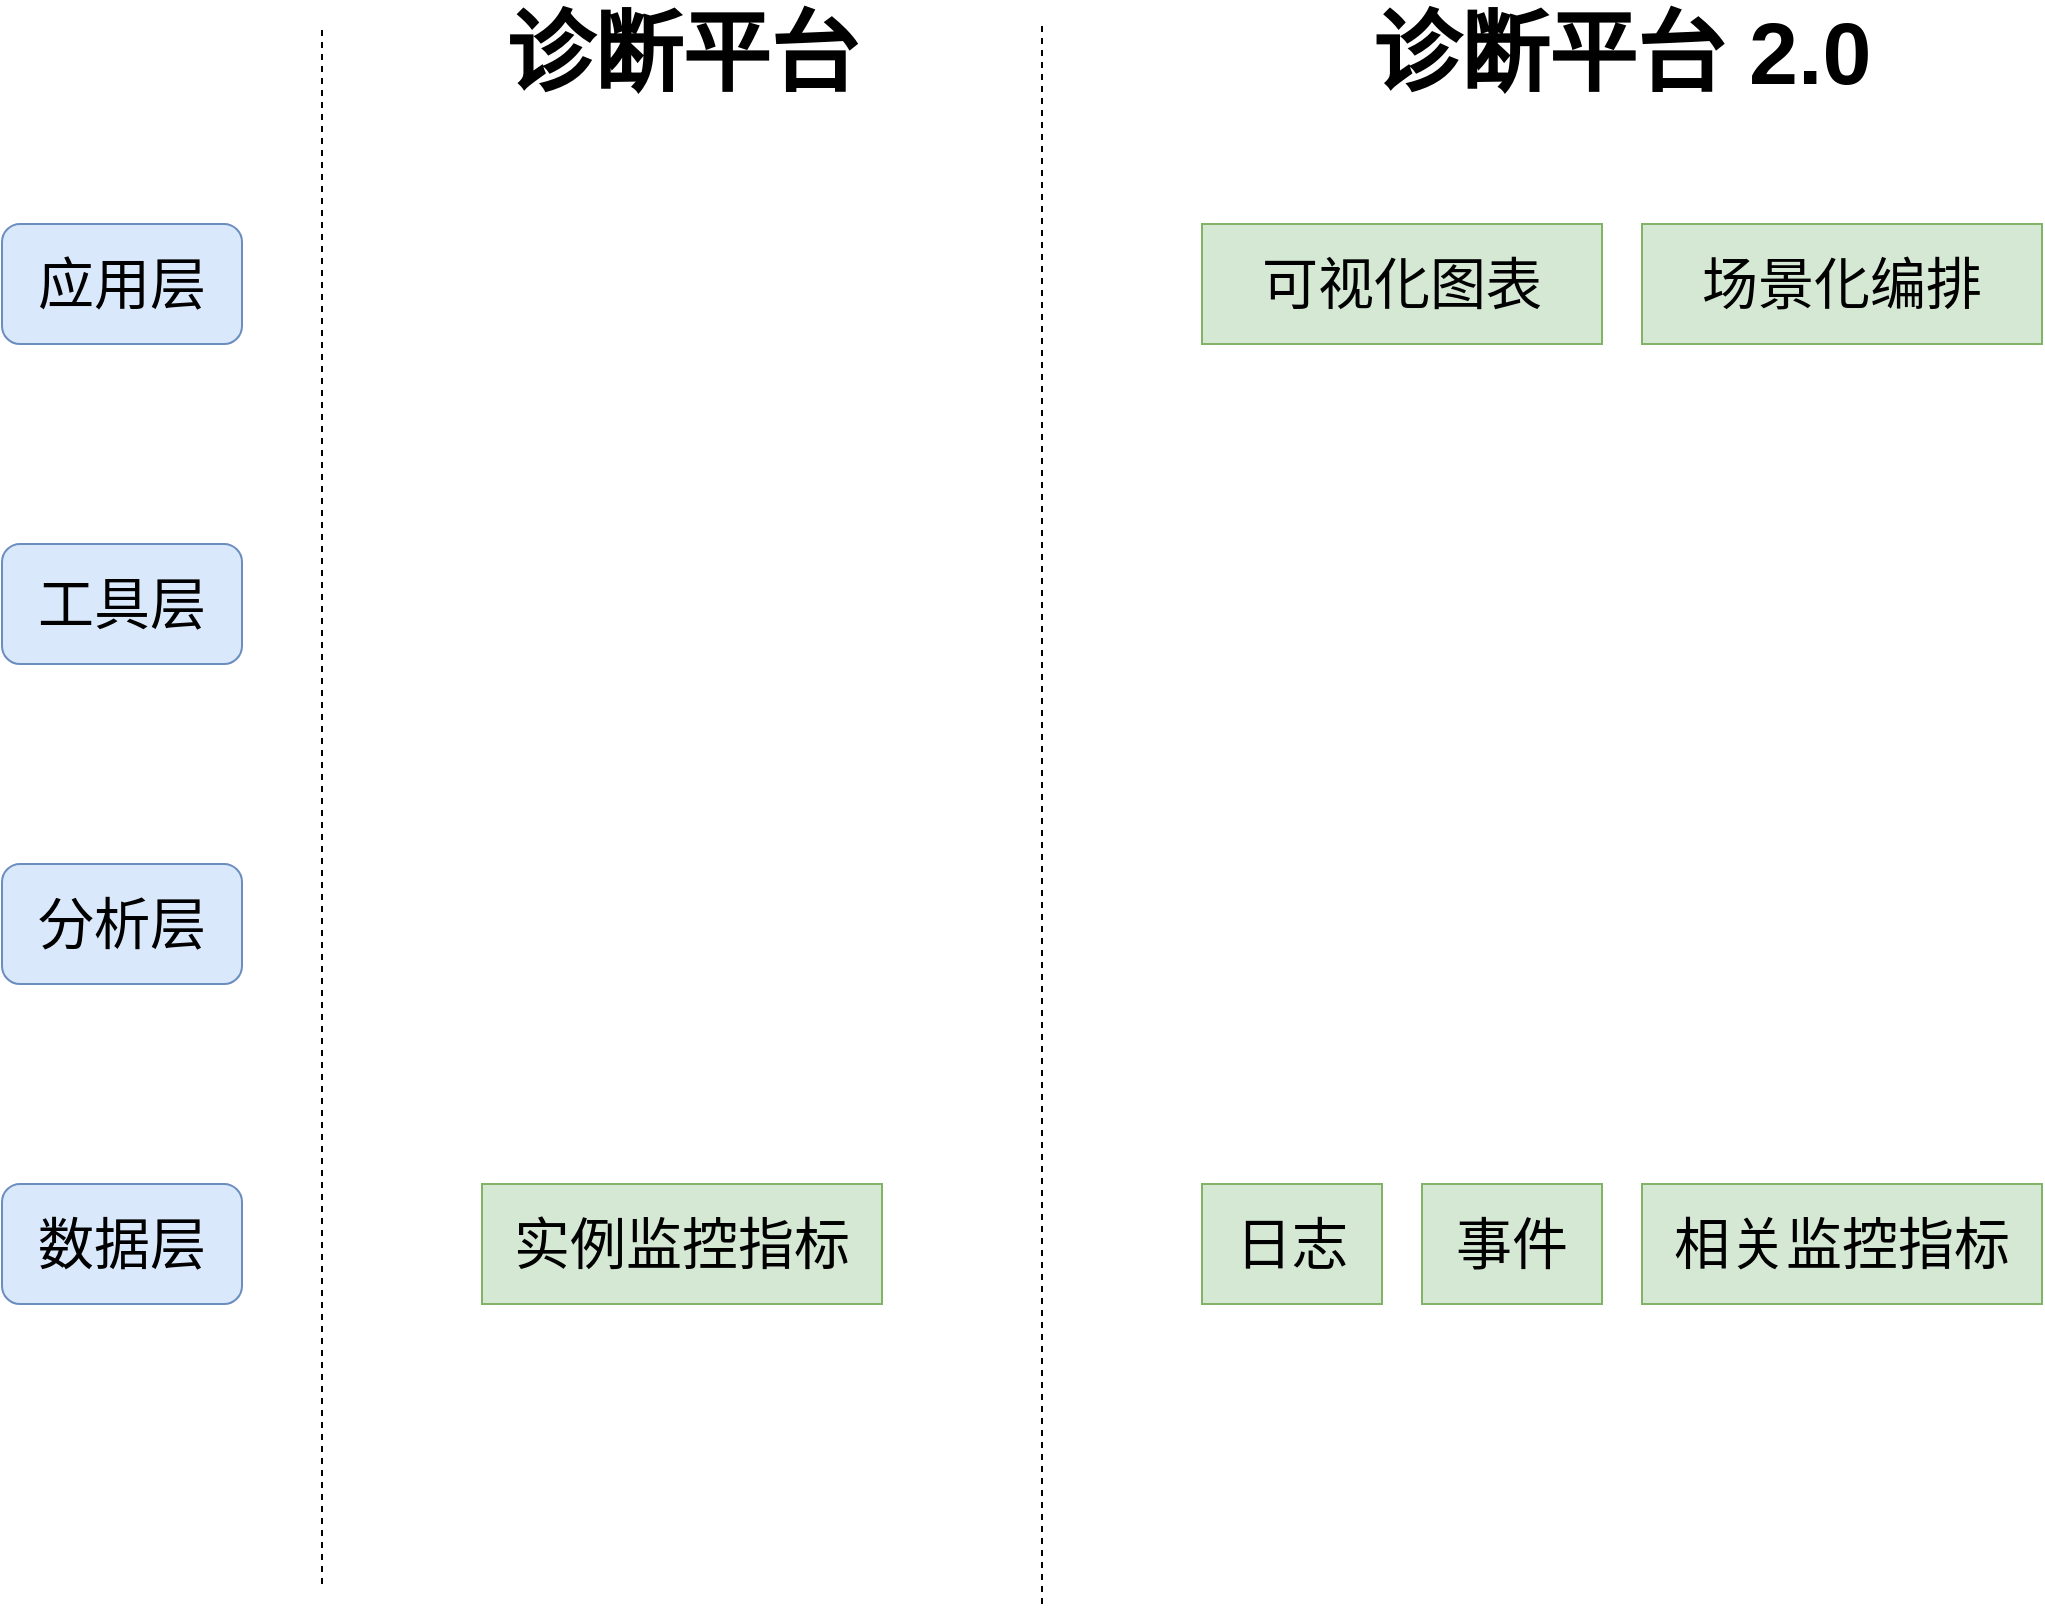 <mxfile version="21.1.0" type="github">
  <diagram name="第 1 页" id="D7cHuHpqmKT0e729MPXu">
    <mxGraphModel dx="1306" dy="842" grid="1" gridSize="10" guides="1" tooltips="1" connect="1" arrows="1" fold="1" page="1" pageScale="1" pageWidth="1169" pageHeight="827" math="0" shadow="0">
      <root>
        <mxCell id="0" />
        <mxCell id="1" parent="0" />
        <mxCell id="6B-Ez8rcvdGtk-LPzqOY-6" value="&lt;font style=&quot;font-size: 28px;&quot;&gt;应用层&lt;/font&gt;" style="rounded=1;whiteSpace=wrap;html=1;fillColor=#dae8fc;strokeColor=#6c8ebf;" vertex="1" parent="1">
          <mxGeometry y="140" width="120" height="60" as="geometry" />
        </mxCell>
        <mxCell id="6B-Ez8rcvdGtk-LPzqOY-7" value="&lt;font style=&quot;font-size: 28px;&quot;&gt;工具层&lt;/font&gt;" style="rounded=1;whiteSpace=wrap;html=1;fillColor=#dae8fc;strokeColor=#6c8ebf;" vertex="1" parent="1">
          <mxGeometry y="300" width="120" height="60" as="geometry" />
        </mxCell>
        <mxCell id="6B-Ez8rcvdGtk-LPzqOY-8" value="&lt;font style=&quot;font-size: 28px;&quot;&gt;分析层&lt;/font&gt;" style="rounded=1;whiteSpace=wrap;html=1;fillColor=#dae8fc;strokeColor=#6c8ebf;" vertex="1" parent="1">
          <mxGeometry y="460" width="120" height="60" as="geometry" />
        </mxCell>
        <mxCell id="6B-Ez8rcvdGtk-LPzqOY-9" value="&lt;font style=&quot;font-size: 28px;&quot;&gt;数据层&lt;/font&gt;" style="rounded=1;whiteSpace=wrap;html=1;fillColor=#dae8fc;strokeColor=#6c8ebf;" vertex="1" parent="1">
          <mxGeometry y="620" width="120" height="60" as="geometry" />
        </mxCell>
        <mxCell id="6B-Ez8rcvdGtk-LPzqOY-10" value="&lt;font style=&quot;font-size: 28px;&quot;&gt;可视化图表&lt;/font&gt;" style="rounded=0;whiteSpace=wrap;html=1;fillColor=#d5e8d4;strokeColor=#82b366;" vertex="1" parent="1">
          <mxGeometry x="600" y="140" width="200" height="60" as="geometry" />
        </mxCell>
        <mxCell id="6B-Ez8rcvdGtk-LPzqOY-11" value="&lt;font style=&quot;font-size: 28px;&quot;&gt;场景化编排&lt;/font&gt;" style="rounded=0;whiteSpace=wrap;html=1;fillColor=#d5e8d4;strokeColor=#82b366;" vertex="1" parent="1">
          <mxGeometry x="820" y="140" width="200" height="60" as="geometry" />
        </mxCell>
        <mxCell id="6B-Ez8rcvdGtk-LPzqOY-12" value="" style="endArrow=none;dashed=1;html=1;rounded=0;" edge="1" parent="1">
          <mxGeometry width="50" height="50" relative="1" as="geometry">
            <mxPoint x="160" y="820" as="sourcePoint" />
            <mxPoint x="160" y="40" as="targetPoint" />
          </mxGeometry>
        </mxCell>
        <mxCell id="6B-Ez8rcvdGtk-LPzqOY-13" value="" style="endArrow=none;dashed=1;html=1;rounded=0;" edge="1" parent="1">
          <mxGeometry width="50" height="50" relative="1" as="geometry">
            <mxPoint x="520" y="830" as="sourcePoint" />
            <mxPoint x="520" y="40" as="targetPoint" />
          </mxGeometry>
        </mxCell>
        <mxCell id="6B-Ez8rcvdGtk-LPzqOY-15" value="&lt;font style=&quot;font-size: 28px;&quot;&gt;实例监控指标&lt;/font&gt;" style="rounded=0;whiteSpace=wrap;html=1;fillColor=#d5e8d4;strokeColor=#82b366;" vertex="1" parent="1">
          <mxGeometry x="240" y="620" width="200" height="60" as="geometry" />
        </mxCell>
        <mxCell id="6B-Ez8rcvdGtk-LPzqOY-16" value="&lt;font style=&quot;font-size: 28px;&quot;&gt;日志&lt;/font&gt;" style="rounded=0;whiteSpace=wrap;html=1;fillColor=#d5e8d4;strokeColor=#82b366;" vertex="1" parent="1">
          <mxGeometry x="600" y="620" width="90" height="60" as="geometry" />
        </mxCell>
        <mxCell id="6B-Ez8rcvdGtk-LPzqOY-17" value="&lt;font style=&quot;font-size: 28px;&quot;&gt;事件&lt;/font&gt;" style="rounded=0;whiteSpace=wrap;html=1;fillColor=#d5e8d4;strokeColor=#82b366;" vertex="1" parent="1">
          <mxGeometry x="710" y="620" width="90" height="60" as="geometry" />
        </mxCell>
        <mxCell id="6B-Ez8rcvdGtk-LPzqOY-18" value="&lt;font style=&quot;font-size: 28px;&quot;&gt;相关监控指标&lt;/font&gt;" style="rounded=0;whiteSpace=wrap;html=1;fillColor=#d5e8d4;strokeColor=#82b366;" vertex="1" parent="1">
          <mxGeometry x="820" y="620" width="200" height="60" as="geometry" />
        </mxCell>
        <mxCell id="6B-Ez8rcvdGtk-LPzqOY-19" value="&lt;b&gt;&lt;font style=&quot;font-size: 44px;&quot;&gt;诊断平台&lt;/font&gt;&lt;/b&gt;" style="text;html=1;strokeColor=none;fillColor=none;align=center;verticalAlign=middle;whiteSpace=wrap;rounded=0;" vertex="1" parent="1">
          <mxGeometry x="230" y="40" width="220" height="30" as="geometry" />
        </mxCell>
        <mxCell id="6B-Ez8rcvdGtk-LPzqOY-20" value="&lt;b&gt;&lt;font style=&quot;font-size: 44px;&quot;&gt;诊断平台 2.0&lt;/font&gt;&lt;/b&gt;" style="text;html=1;strokeColor=none;fillColor=none;align=center;verticalAlign=middle;whiteSpace=wrap;rounded=0;" vertex="1" parent="1">
          <mxGeometry x="670" y="40" width="280" height="30" as="geometry" />
        </mxCell>
      </root>
    </mxGraphModel>
  </diagram>
</mxfile>
